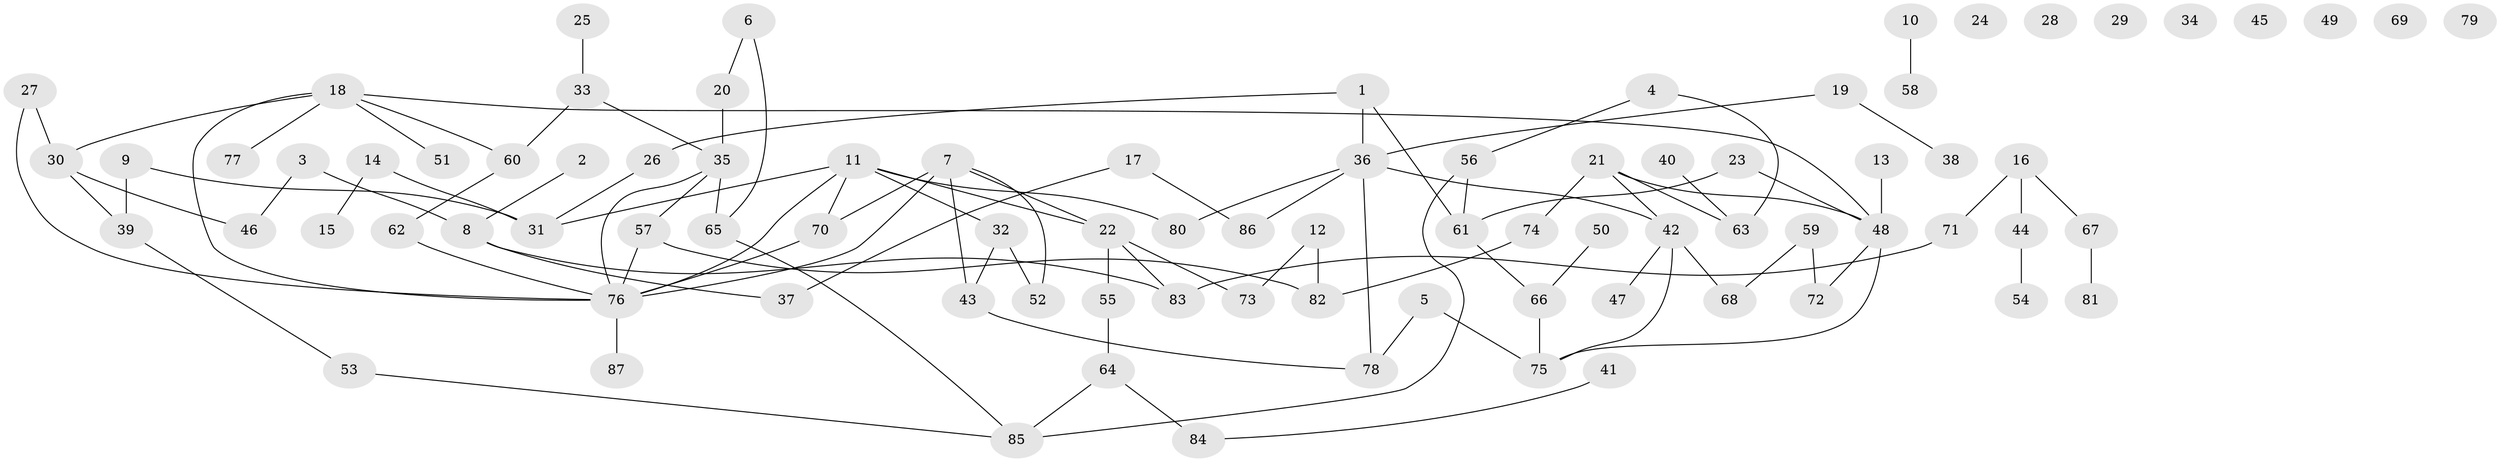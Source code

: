 // coarse degree distribution, {1: 0.25, 3: 0.09615384615384616, 4: 0.038461538461538464, 2: 0.3076923076923077, 0: 0.15384615384615385, 7: 0.019230769230769232, 5: 0.057692307692307696, 6: 0.057692307692307696, 12: 0.019230769230769232}
// Generated by graph-tools (version 1.1) at 2025/44/03/04/25 21:44:15]
// undirected, 87 vertices, 104 edges
graph export_dot {
graph [start="1"]
  node [color=gray90,style=filled];
  1;
  2;
  3;
  4;
  5;
  6;
  7;
  8;
  9;
  10;
  11;
  12;
  13;
  14;
  15;
  16;
  17;
  18;
  19;
  20;
  21;
  22;
  23;
  24;
  25;
  26;
  27;
  28;
  29;
  30;
  31;
  32;
  33;
  34;
  35;
  36;
  37;
  38;
  39;
  40;
  41;
  42;
  43;
  44;
  45;
  46;
  47;
  48;
  49;
  50;
  51;
  52;
  53;
  54;
  55;
  56;
  57;
  58;
  59;
  60;
  61;
  62;
  63;
  64;
  65;
  66;
  67;
  68;
  69;
  70;
  71;
  72;
  73;
  74;
  75;
  76;
  77;
  78;
  79;
  80;
  81;
  82;
  83;
  84;
  85;
  86;
  87;
  1 -- 26;
  1 -- 36;
  1 -- 61;
  2 -- 8;
  3 -- 8;
  3 -- 46;
  4 -- 56;
  4 -- 63;
  5 -- 75;
  5 -- 78;
  6 -- 20;
  6 -- 65;
  7 -- 22;
  7 -- 43;
  7 -- 52;
  7 -- 70;
  7 -- 76;
  8 -- 37;
  8 -- 83;
  9 -- 31;
  9 -- 39;
  10 -- 58;
  11 -- 22;
  11 -- 31;
  11 -- 32;
  11 -- 70;
  11 -- 76;
  11 -- 80;
  12 -- 73;
  12 -- 82;
  13 -- 48;
  14 -- 15;
  14 -- 31;
  16 -- 44;
  16 -- 67;
  16 -- 71;
  17 -- 37;
  17 -- 86;
  18 -- 30;
  18 -- 48;
  18 -- 51;
  18 -- 60;
  18 -- 76;
  18 -- 77;
  19 -- 36;
  19 -- 38;
  20 -- 35;
  21 -- 42;
  21 -- 48;
  21 -- 63;
  21 -- 74;
  22 -- 55;
  22 -- 73;
  22 -- 83;
  23 -- 48;
  23 -- 61;
  25 -- 33;
  26 -- 31;
  27 -- 30;
  27 -- 76;
  30 -- 39;
  30 -- 46;
  32 -- 43;
  32 -- 52;
  33 -- 35;
  33 -- 60;
  35 -- 57;
  35 -- 65;
  35 -- 76;
  36 -- 42;
  36 -- 78;
  36 -- 80;
  36 -- 86;
  39 -- 53;
  40 -- 63;
  41 -- 84;
  42 -- 47;
  42 -- 68;
  42 -- 75;
  43 -- 78;
  44 -- 54;
  48 -- 72;
  48 -- 75;
  50 -- 66;
  53 -- 85;
  55 -- 64;
  56 -- 61;
  56 -- 85;
  57 -- 76;
  57 -- 82;
  59 -- 68;
  59 -- 72;
  60 -- 62;
  61 -- 66;
  62 -- 76;
  64 -- 84;
  64 -- 85;
  65 -- 85;
  66 -- 75;
  67 -- 81;
  70 -- 76;
  71 -- 83;
  74 -- 82;
  76 -- 87;
}
